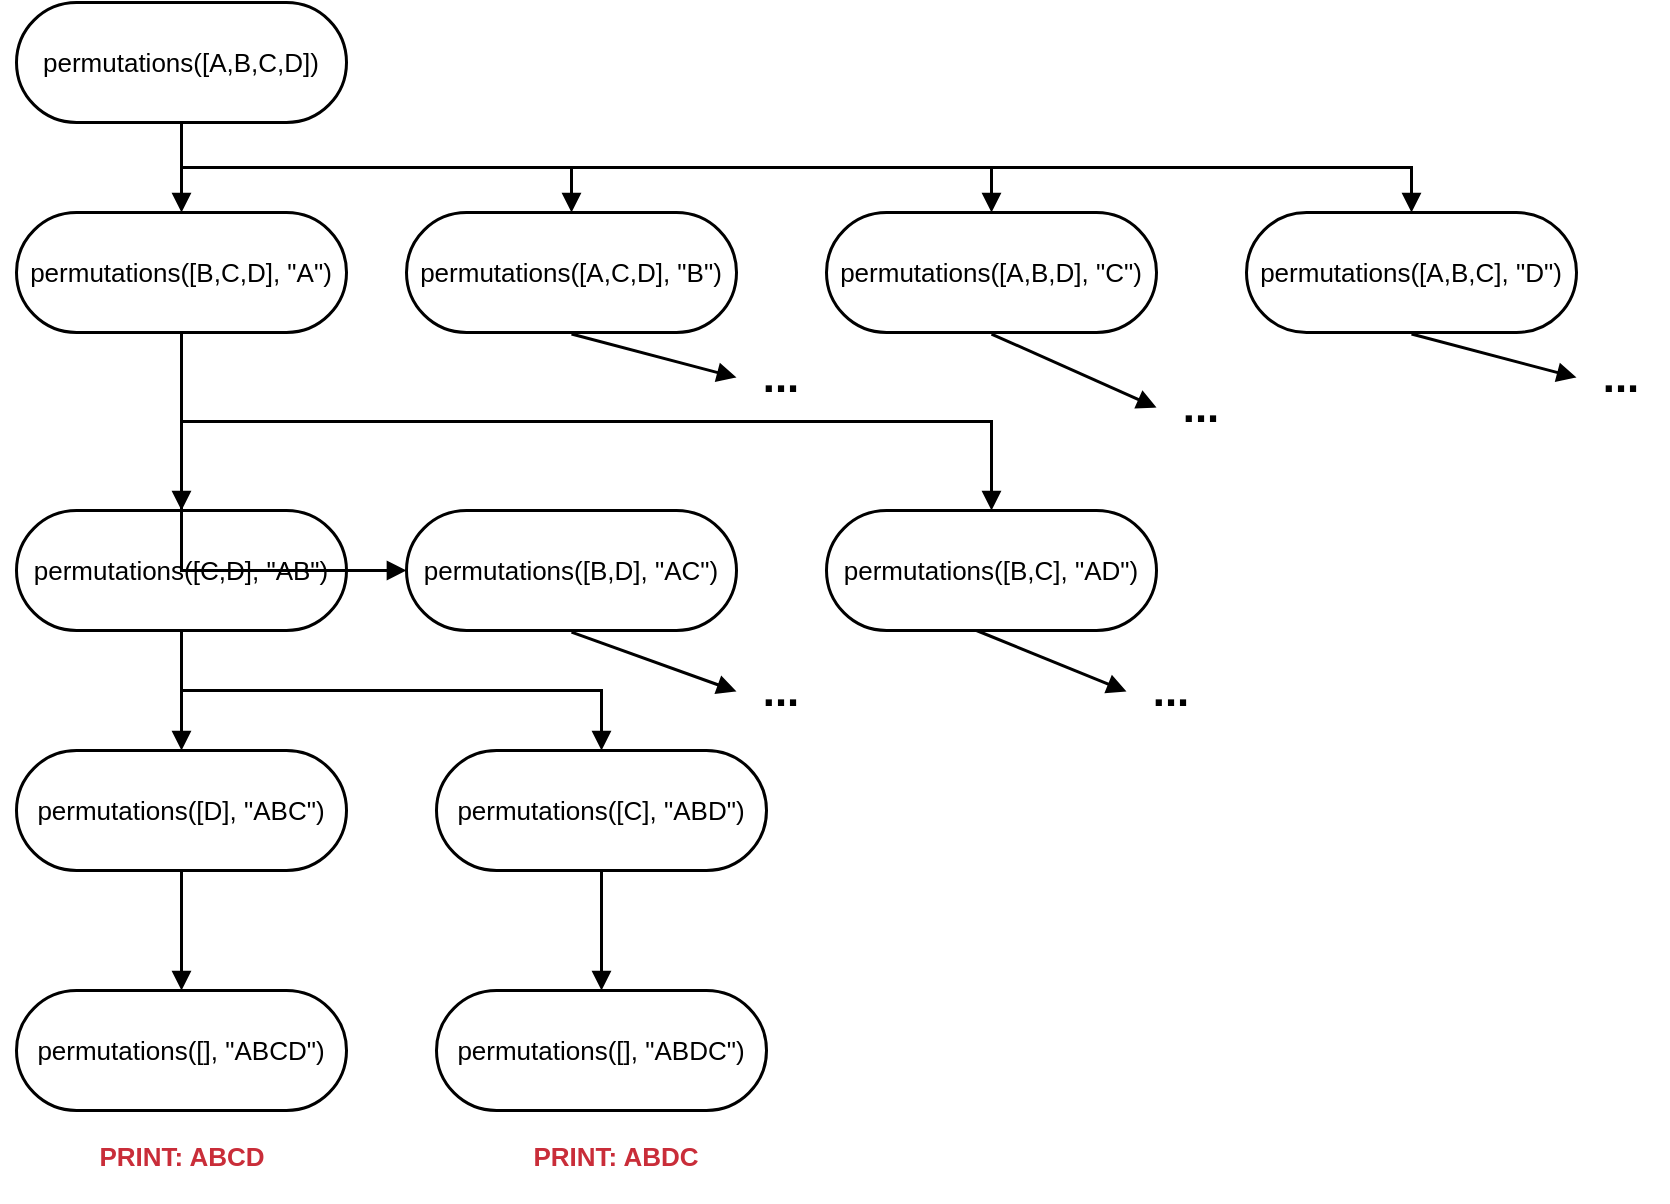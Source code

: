 <?xml version="1.0" encoding="UTF-8"?><mxfile type="Lucidchart-Import" version="17.1.4"><diagram name="Page 1" id="0"><mxGraphModel page="1" pageWidth="1020" pageHeight="1320" grid="1" gridSize="15"><root><mxCell id="0"/><mxCell id="1" parent="0"/><UserObject label="permutations([A,B,C,D])" lucidchartObjectId="aFw_iaTntLkK" id="2"><mxCell style="html=1;overflow=block;blockSpacing=1;whiteSpace=wrap;rounded=1;arcSize=50;fontSize=13;fontColor=default;spacing=3.8;strokeOpacity=100;strokeWidth=1.5;" vertex="1" parent="1"><mxGeometry x="90" y="105" width="165" height="60" as="geometry"/></mxCell></UserObject><UserObject label="permutations([B,C,D], &quot;A&quot;)" lucidchartObjectId="FFw_U26YHgTj" id="3"><mxCell style="html=1;overflow=block;blockSpacing=1;whiteSpace=wrap;rounded=1;arcSize=50;fontSize=13;fontColor=default;spacing=3.8;strokeOpacity=100;strokeWidth=1.5;" vertex="1" parent="1"><mxGeometry x="90" y="210" width="165" height="60" as="geometry"/></mxCell></UserObject><UserObject label="permutations([A,C,D], &quot;B&quot;)" lucidchartObjectId="WFw_4-tv1Poa" id="4"><mxCell style="html=1;overflow=block;blockSpacing=1;whiteSpace=wrap;rounded=1;arcSize=50;fontSize=13;fontColor=default;spacing=3.8;strokeOpacity=100;strokeWidth=1.5;" vertex="1" parent="1"><mxGeometry x="285" y="210" width="165" height="60" as="geometry"/></mxCell></UserObject><UserObject label="permutations([A,B,D], &quot;C&quot;)" lucidchartObjectId="7Fw_NUQY-uA7" id="5"><mxCell style="html=1;overflow=block;blockSpacing=1;whiteSpace=wrap;rounded=1;arcSize=50;fontSize=13;fontColor=default;spacing=3.8;strokeOpacity=100;strokeWidth=1.5;" vertex="1" parent="1"><mxGeometry x="495" y="210" width="165" height="60" as="geometry"/></mxCell></UserObject><UserObject label="permutations([A,B,C], &quot;D&quot;)" lucidchartObjectId="qGw_8J6mRf_4" id="6"><mxCell style="html=1;overflow=block;blockSpacing=1;whiteSpace=wrap;rounded=1;arcSize=50;fontSize=13;fontColor=default;spacing=3.8;strokeOpacity=100;strokeWidth=1.5;" vertex="1" parent="1"><mxGeometry x="705" y="210" width="165" height="60" as="geometry"/></mxCell></UserObject><UserObject label="permutations([C,D], &quot;AB&quot;)" lucidchartObjectId="CGw_kTPUyg9K" id="7"><mxCell style="html=1;overflow=block;blockSpacing=1;whiteSpace=wrap;rounded=1;arcSize=50;fontSize=13;fontColor=default;spacing=3.8;strokeOpacity=100;strokeWidth=1.5;" vertex="1" parent="1"><mxGeometry x="90" y="359" width="165" height="60" as="geometry"/></mxCell></UserObject><UserObject label="permutations([B,D], &quot;AC&quot;)" lucidchartObjectId="NGw_yTxX5LMV" id="8"><mxCell style="html=1;overflow=block;blockSpacing=1;whiteSpace=wrap;rounded=1;arcSize=50;fontSize=13;fontColor=default;spacing=3.8;strokeOpacity=100;strokeWidth=1.5;" vertex="1" parent="1"><mxGeometry x="285" y="359" width="165" height="60" as="geometry"/></mxCell></UserObject><UserObject label="permutations([B,C], &quot;AD&quot;)" lucidchartObjectId="YGw_.DZRg47n" id="9"><mxCell style="html=1;overflow=block;blockSpacing=1;whiteSpace=wrap;rounded=1;arcSize=50;fontSize=13;fontColor=default;spacing=3.8;strokeOpacity=100;strokeWidth=1.5;" vertex="1" parent="1"><mxGeometry x="495" y="359" width="165" height="60" as="geometry"/></mxCell></UserObject><UserObject label="permutations([D], &quot;ABC&quot;)" lucidchartObjectId="jHw_5K7ABtV9" id="10"><mxCell style="html=1;overflow=block;blockSpacing=1;whiteSpace=wrap;rounded=1;arcSize=50;fontSize=13;fontColor=default;spacing=3.8;strokeOpacity=100;strokeWidth=1.5;" vertex="1" parent="1"><mxGeometry x="90" y="479" width="165" height="60" as="geometry"/></mxCell></UserObject><UserObject label="permutations([C], &quot;ABD&quot;)" lucidchartObjectId="sHw_HXccK1xg" id="11"><mxCell style="html=1;overflow=block;blockSpacing=1;whiteSpace=wrap;rounded=1;arcSize=50;fontSize=13;fontColor=default;spacing=3.8;strokeOpacity=100;strokeWidth=1.5;" vertex="1" parent="1"><mxGeometry x="300" y="479" width="165" height="60" as="geometry"/></mxCell></UserObject><UserObject label="permutations([], &quot;ABCD&quot;)" lucidchartObjectId="CHw_2J_h-.fk" id="12"><mxCell style="html=1;overflow=block;blockSpacing=1;whiteSpace=wrap;rounded=1;arcSize=50;fontSize=13;fontColor=default;spacing=3.8;strokeOpacity=100;strokeWidth=1.5;" vertex="1" parent="1"><mxGeometry x="90" y="599" width="165" height="60" as="geometry"/></mxCell></UserObject><UserObject label="" lucidchartObjectId="6Hw_GRsa471N" id="13"><mxCell style="html=1;jettySize=18;whiteSpace=wrap;fontSize=13;strokeOpacity=100;strokeWidth=1.5;rounded=1;arcSize=0;edgeStyle=orthogonalEdgeStyle;startArrow=none;endArrow=block;endFill=1;exitX=0.5;exitY=1;exitPerimeter=0;entryX=0.5;entryY=0;entryPerimeter=0;" edge="1" parent="1" source="2" target="3"><mxGeometry width="100" height="100" relative="1" as="geometry"><Array as="points"/></mxGeometry></mxCell></UserObject><UserObject label="" lucidchartObjectId="9Hw_JPvy1Kxa" id="14"><mxCell style="html=1;jettySize=18;whiteSpace=wrap;fontSize=13;strokeOpacity=100;strokeWidth=1.5;rounded=1;arcSize=0;edgeStyle=orthogonalEdgeStyle;startArrow=none;endArrow=block;endFill=1;exitX=0.5;exitY=1;exitPerimeter=0;entryX=0.5;entryY=0;entryPerimeter=0;" edge="1" parent="1" source="2" target="4"><mxGeometry width="100" height="100" relative="1" as="geometry"><Array as="points"/></mxGeometry></mxCell></UserObject><UserObject label="" lucidchartObjectId="bIw_eKMKPhCS" id="15"><mxCell style="html=1;jettySize=18;whiteSpace=wrap;fontSize=13;strokeOpacity=100;strokeWidth=1.5;rounded=1;arcSize=0;edgeStyle=orthogonalEdgeStyle;startArrow=none;endArrow=block;endFill=1;exitX=0.5;exitY=1;exitPerimeter=0;entryX=0.5;entryY=0;entryPerimeter=0;" edge="1" parent="1" source="2" target="5"><mxGeometry width="100" height="100" relative="1" as="geometry"><Array as="points"/></mxGeometry></mxCell></UserObject><UserObject label="" lucidchartObjectId="fIw_89RnwKt6" id="16"><mxCell style="html=1;jettySize=18;whiteSpace=wrap;fontSize=13;strokeOpacity=100;strokeWidth=1.5;rounded=1;arcSize=0;edgeStyle=orthogonalEdgeStyle;startArrow=none;endArrow=block;endFill=1;exitX=0.5;exitY=1;exitPerimeter=0;entryX=0.5;entryY=0;entryPerimeter=0;" edge="1" parent="1" source="2" target="6"><mxGeometry width="100" height="100" relative="1" as="geometry"><Array as="points"/></mxGeometry></mxCell></UserObject><UserObject label="" lucidchartObjectId="hIw_Ww8cdRwA" id="17"><mxCell style="html=1;jettySize=18;whiteSpace=wrap;fontSize=13;strokeOpacity=100;strokeWidth=1.5;rounded=1;arcSize=0;edgeStyle=orthogonalEdgeStyle;startArrow=none;endArrow=block;endFill=1;exitX=0.5;exitY=1;exitPerimeter=0;entryX=0.5;entryY=0;entryPerimeter=0;" edge="1" parent="1" source="3" target="7"><mxGeometry width="100" height="100" relative="1" as="geometry"><Array as="points"/></mxGeometry></mxCell></UserObject><UserObject label="" lucidchartObjectId="kIw_O_Ovmch7" id="18"><mxCell style="html=1;jettySize=18;whiteSpace=wrap;fontSize=13;strokeOpacity=100;strokeWidth=1.5;rounded=1;arcSize=0;edgeStyle=orthogonalEdgeStyle;startArrow=none;endArrow=block;endFill=1;exitX=0.5;exitY=1;exitPerimeter=0;entryX=0;entryY=0.5;entryPerimeter=0;" edge="1" parent="1" source="3" target="8"><mxGeometry width="100" height="100" relative="1" as="geometry"><Array as="points"/></mxGeometry></mxCell></UserObject><UserObject label="" lucidchartObjectId="rIw_nTirE3k0" id="19"><mxCell style="html=1;jettySize=18;whiteSpace=wrap;fontSize=13;strokeOpacity=100;strokeWidth=1.5;rounded=1;arcSize=0;edgeStyle=orthogonalEdgeStyle;startArrow=none;endArrow=block;endFill=1;exitX=0.5;exitY=1;exitPerimeter=0;entryX=0.5;entryY=0;entryPerimeter=0;" edge="1" parent="1" source="3" target="9"><mxGeometry width="100" height="100" relative="1" as="geometry"><Array as="points"/></mxGeometry></mxCell></UserObject><UserObject label="" lucidchartObjectId="tIw_-KDbWGcL" id="20"><mxCell style="html=1;jettySize=18;whiteSpace=wrap;fontSize=13;strokeOpacity=100;strokeWidth=1.5;rounded=1;arcSize=0;edgeStyle=orthogonalEdgeStyle;startArrow=none;endArrow=block;endFill=1;exitX=0.5;exitY=1;exitPerimeter=0;entryX=0.5;entryY=0;entryPerimeter=0;" edge="1" parent="1" source="7" target="10"><mxGeometry width="100" height="100" relative="1" as="geometry"><Array as="points"/></mxGeometry></mxCell></UserObject><UserObject label="" lucidchartObjectId="wIw_0~NVdg9t" id="21"><mxCell style="html=1;jettySize=18;whiteSpace=wrap;fontSize=13;strokeOpacity=100;strokeWidth=1.5;rounded=1;arcSize=0;edgeStyle=orthogonalEdgeStyle;startArrow=none;endArrow=block;endFill=1;exitX=0.5;exitY=1;exitPerimeter=0;entryX=0.5;entryY=0;entryPerimeter=0;" edge="1" parent="1" source="7" target="11"><mxGeometry width="100" height="100" relative="1" as="geometry"><Array as="points"/></mxGeometry></mxCell></UserObject><UserObject label="" lucidchartObjectId="yIw_oXZr9HQe" id="22"><mxCell style="html=1;jettySize=18;whiteSpace=wrap;fontSize=13;strokeOpacity=100;strokeWidth=1.5;rounded=1;arcSize=0;edgeStyle=orthogonalEdgeStyle;startArrow=none;endArrow=block;endFill=1;exitX=0.5;exitY=1;exitPerimeter=0;entryX=0.5;entryY=0;entryPerimeter=0;" edge="1" parent="1" source="10" target="12"><mxGeometry width="100" height="100" relative="1" as="geometry"><Array as="points"/></mxGeometry></mxCell></UserObject><UserObject label="" lucidchartObjectId="CIw_4YaoBwUQ" id="23"><mxCell style="html=1;jettySize=18;whiteSpace=wrap;fontSize=13;strokeOpacity=100;strokeWidth=1.5;rounded=0;startArrow=none;endArrow=block;endFill=1;exitX=0.5;exitY=1.013;exitPerimeter=0;entryX=0;entryY=0.5;entryPerimeter=0;" edge="1" parent="1" source="8" target="32"><mxGeometry width="100" height="100" relative="1" as="geometry"><Array as="points"/></mxGeometry></mxCell></UserObject><UserObject label="" lucidchartObjectId="IIw_jWp1d.Ak" id="24"><mxCell style="html=1;jettySize=18;whiteSpace=wrap;fontSize=13;strokeOpacity=100;strokeWidth=1.5;rounded=0;startArrow=none;endArrow=block;endFill=1;entryX=0;entryY=0.5;entryPerimeter=0;" edge="1" parent="1" target="28"><mxGeometry width="100" height="100" relative="1" as="geometry"><Array as="points"/><mxPoint x="570" y="419" as="sourcePoint"/></mxGeometry></mxCell></UserObject><UserObject label="" lucidchartObjectId="MIw_GvAb0MOp" id="25"><mxCell style="html=1;jettySize=18;whiteSpace=wrap;fontSize=13;strokeOpacity=100;strokeWidth=1.5;rounded=0;startArrow=none;endArrow=block;endFill=1;exitX=0.5;exitY=1.013;exitPerimeter=0;entryX=0;entryY=0.5;entryPerimeter=0;" edge="1" parent="1" source="4" target="29"><mxGeometry width="100" height="100" relative="1" as="geometry"><Array as="points"/></mxGeometry></mxCell></UserObject><UserObject label="" lucidchartObjectId="0Iw_1DD31R6R" id="26"><mxCell style="html=1;jettySize=18;whiteSpace=wrap;fontSize=13;strokeOpacity=100;strokeWidth=1.5;rounded=0;startArrow=none;endArrow=block;endFill=1;exitX=0.5;exitY=1.013;exitPerimeter=0;entryX=0;entryY=0.5;entryPerimeter=0;" edge="1" parent="1" source="5" target="30"><mxGeometry width="100" height="100" relative="1" as="geometry"><Array as="points"/></mxGeometry></mxCell></UserObject><UserObject label="" lucidchartObjectId="4Iw_q1u~qskE" id="27"><mxCell style="html=1;jettySize=18;whiteSpace=wrap;fontSize=13;strokeOpacity=100;strokeWidth=1.5;rounded=0;startArrow=none;endArrow=block;endFill=1;exitX=0.5;exitY=1.013;exitPerimeter=0;entryX=0;entryY=0.5;entryPerimeter=0;" edge="1" parent="1" source="6" target="31"><mxGeometry width="100" height="100" relative="1" as="geometry"><Array as="points"/></mxGeometry></mxCell></UserObject><UserObject label="..." lucidchartObjectId="bJw_Z6i134kX" id="28"><mxCell style="html=1;overflow=block;blockSpacing=1;whiteSpace=wrap;fontSize=21.8;fontColor=default;fontStyle=1;spacing=3.8;strokeOpacity=0;fillOpacity=0;fillColor=#ffffff;strokeWidth=1.5;" vertex="1" parent="1"><mxGeometry x="645" y="427" width="45" height="45" as="geometry"/></mxCell></UserObject><UserObject label="..." lucidchartObjectId="nJw_4vYY4lu7" id="29"><mxCell style="html=1;overflow=block;blockSpacing=1;whiteSpace=wrap;fontSize=21.8;fontColor=default;fontStyle=1;spacing=3.8;strokeOpacity=0;fillOpacity=0;fillColor=#ffffff;strokeWidth=1.5;" vertex="1" parent="1"><mxGeometry x="450" y="270" width="45" height="45" as="geometry"/></mxCell></UserObject><UserObject label="..." lucidchartObjectId="qJw_13jFqFo_" id="30"><mxCell style="html=1;overflow=block;blockSpacing=1;whiteSpace=wrap;fontSize=21.8;fontColor=default;fontStyle=1;spacing=3.8;strokeOpacity=0;fillOpacity=0;fillColor=#ffffff;strokeWidth=1.5;" vertex="1" parent="1"><mxGeometry x="660" y="285" width="45" height="45" as="geometry"/></mxCell></UserObject><UserObject label="..." lucidchartObjectId="uJw_f6Z6frZO" id="31"><mxCell style="html=1;overflow=block;blockSpacing=1;whiteSpace=wrap;fontSize=21.8;fontColor=default;fontStyle=1;spacing=3.8;strokeOpacity=0;fillOpacity=0;fillColor=#ffffff;strokeWidth=1.5;" vertex="1" parent="1"><mxGeometry x="870" y="270" width="45" height="45" as="geometry"/></mxCell></UserObject><UserObject label="..." lucidchartObjectId="yJw_SA2apcF9" id="32"><mxCell style="html=1;overflow=block;blockSpacing=1;whiteSpace=wrap;fontSize=21.8;fontColor=default;fontStyle=1;spacing=3.8;strokeOpacity=0;fillOpacity=0;fillColor=#ffffff;strokeWidth=1.5;" vertex="1" parent="1"><mxGeometry x="450" y="427" width="45" height="45" as="geometry"/></mxCell></UserObject><UserObject label="permutations([], &quot;ABDC&quot;)" lucidchartObjectId="BKw_UFR7ksJB" id="33"><mxCell style="html=1;overflow=block;blockSpacing=1;whiteSpace=wrap;rounded=1;arcSize=50;fontSize=13;fontColor=default;spacing=3.8;strokeOpacity=100;strokeWidth=1.5;" vertex="1" parent="1"><mxGeometry x="300" y="599" width="165" height="60" as="geometry"/></mxCell></UserObject><UserObject label="" lucidchartObjectId="KKw_c1tBv09X" id="34"><mxCell style="html=1;jettySize=18;whiteSpace=wrap;fontSize=13;strokeOpacity=100;strokeWidth=1.5;rounded=1;arcSize=0;edgeStyle=orthogonalEdgeStyle;startArrow=none;endArrow=block;endFill=1;exitX=0.5;exitY=1;exitPerimeter=0;entryX=0.5;entryY=0;entryPerimeter=0;" edge="1" parent="1" source="11" target="33"><mxGeometry width="100" height="100" relative="1" as="geometry"><Array as="points"/></mxGeometry></mxCell></UserObject><UserObject label="PRINT: ABCD" lucidchartObjectId="8Kw_v1Zy4ev." id="35"><mxCell style="html=1;overflow=block;blockSpacing=1;whiteSpace=wrap;fontSize=13;fontColor=#c92d39;fontStyle=1;spacing=3.8;strokeOpacity=0;fillOpacity=0;fillColor=#ffffff;strokeWidth=1.5;" vertex="1" parent="1"><mxGeometry x="83" y="659" width="180" height="45" as="geometry"/></mxCell></UserObject><UserObject label="PRINT: ABDC" lucidchartObjectId="bLw_APu_PN2g" id="36"><mxCell style="html=1;overflow=block;blockSpacing=1;whiteSpace=wrap;fontSize=13;fontColor=#c92d39;fontStyle=1;spacing=3.8;strokeOpacity=0;fillOpacity=0;fillColor=#ffffff;strokeWidth=1.5;" vertex="1" parent="1"><mxGeometry x="300" y="659" width="180" height="45" as="geometry"/></mxCell></UserObject></root></mxGraphModel></diagram></mxfile>
